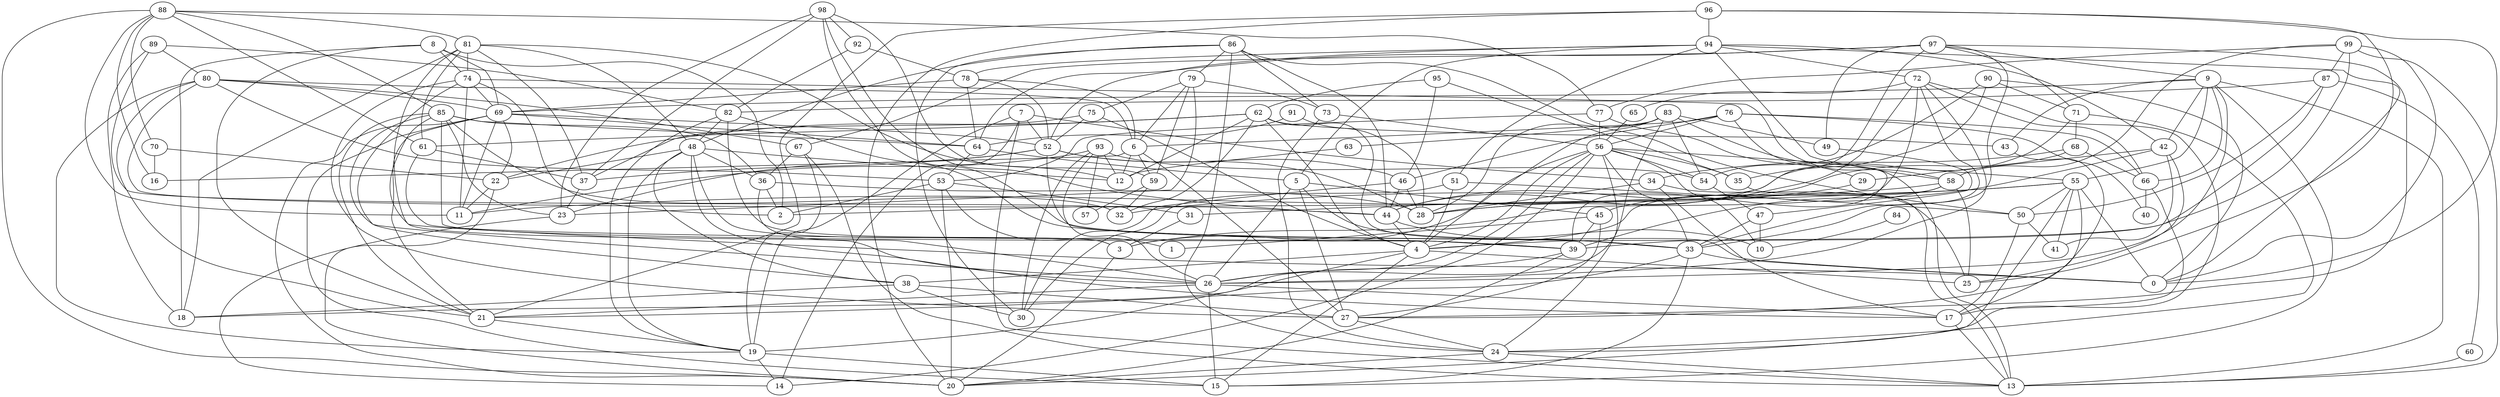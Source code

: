 digraph GG_graph {

subgraph G_graph {
edge [color = black]
"49" -> "47" [dir = none]
"91" -> "64" [dir = none]
"23" -> "14" [dir = none]
"72" -> "65" [dir = none]
"60" -> "13" [dir = none]
"34" -> "25" [dir = none]
"89" -> "18" [dir = none]
"77" -> "53" [dir = none]
"5" -> "33" [dir = none]
"42" -> "41" [dir = none]
"48" -> "38" [dir = none]
"51" -> "4" [dir = none]
"52" -> "23" [dir = none]
"52" -> "28" [dir = none]
"80" -> "53" [dir = none]
"29" -> "28" [dir = none]
"99" -> "0" [dir = none]
"45" -> "39" [dir = none]
"31" -> "3" [dir = none]
"63" -> "12" [dir = none]
"92" -> "78" [dir = none]
"94" -> "58" [dir = none]
"71" -> "24" [dir = none]
"87" -> "82" [dir = none]
"87" -> "39" [dir = none]
"39" -> "20" [dir = none]
"90" -> "71" [dir = none]
"73" -> "24" [dir = none]
"83" -> "54" [dir = none]
"83" -> "28" [dir = none]
"83" -> "4" [dir = none]
"24" -> "20" [dir = none]
"79" -> "23" [dir = none]
"56" -> "10" [dir = none]
"56" -> "4" [dir = none]
"56" -> "55" [dir = none]
"56" -> "33" [dir = none]
"56" -> "24" [dir = none]
"9" -> "43" [dir = none]
"9" -> "13" [dir = none]
"9" -> "69" [dir = none]
"93" -> "30" [dir = none]
"93" -> "57" [dir = none]
"93" -> "12" [dir = none]
"27" -> "24" [dir = none]
"44" -> "4" [dir = none]
"6" -> "16" [dir = none]
"76" -> "40" [dir = none]
"76" -> "66" [dir = none]
"76" -> "56" [dir = none]
"86" -> "24" [dir = none]
"58" -> "11" [dir = none]
"84" -> "10" [dir = none]
"78" -> "64" [dir = none]
"78" -> "69" [dir = none]
"62" -> "0" [dir = none]
"55" -> "31" [dir = none]
"55" -> "41" [dir = none]
"55" -> "32" [dir = none]
"55" -> "0" [dir = none]
"97" -> "71" [dir = none]
"4" -> "19" [dir = none]
"4" -> "25" [dir = none]
"4" -> "38" [dir = none]
"88" -> "85" [dir = none]
"88" -> "16" [dir = none]
"88" -> "61" [dir = none]
"88" -> "20" [dir = none]
"38" -> "18" [dir = none]
"53" -> "1" [dir = none]
"53" -> "20" [dir = none]
"7" -> "13" [dir = none]
"65" -> "56" [dir = none]
"98" -> "33" [dir = none]
"74" -> "69" [dir = none]
"59" -> "32" [dir = none]
"67" -> "36" [dir = none]
"67" -> "13" [dir = none]
"50" -> "41" [dir = none]
"8" -> "2" [dir = none]
"8" -> "69" [dir = none]
"35" -> "13" [dir = none]
"69" -> "15" [dir = none]
"69" -> "21" [dir = none]
"69" -> "11" [dir = none]
"69" -> "22" [dir = none]
"69" -> "20" [dir = none]
"81" -> "37" [dir = none]
"81" -> "12" [dir = none]
"81" -> "0" [dir = none]
"95" -> "62" [dir = none]
"70" -> "22" [dir = none]
"26" -> "17" [dir = none]
"26" -> "15" [dir = none]
"47" -> "33" [dir = none]
"96" -> "0" [dir = none]
"46" -> "44" [dir = none]
"75" -> "37" [dir = none]
"68" -> "66" [dir = none]
"7" -> "52" [dir = none]
"94" -> "52" [dir = none]
"74" -> "26" [dir = none]
"99" -> "87" [dir = none]
"76" -> "46" [dir = none]
"22" -> "20" [dir = none]
"48" -> "3" [dir = none]
"7" -> "34" [dir = none]
"80" -> "19" [dir = none]
"88" -> "77" [dir = none]
"94" -> "78" [dir = none]
"85" -> "26" [dir = none]
"62" -> "22" [dir = none]
"87" -> "60" [dir = none]
"80" -> "67" [dir = none]
"56" -> "3" [dir = none]
"92" -> "82" [dir = none]
"71" -> "2" [dir = none]
"21" -> "19" [dir = none]
"78" -> "52" [dir = none]
"99" -> "4" [dir = none]
"98" -> "44" [dir = none]
"38" -> "30" [dir = none]
"94" -> "72" [dir = none]
"48" -> "36" [dir = none]
"81" -> "61" [dir = none]
"66" -> "40" [dir = none]
"81" -> "18" [dir = none]
"62" -> "12" [dir = none]
"55" -> "50" [dir = none]
"37" -> "23" [dir = none]
"54" -> "47" [dir = none]
"61" -> "39" [dir = none]
"42" -> "39" [dir = none]
"8" -> "18" [dir = none]
"83" -> "49" [dir = none]
"61" -> "37" [dir = none]
"62" -> "43" [dir = none]
"86" -> "48" [dir = none]
"97" -> "33" [dir = none]
"94" -> "42" [dir = none]
"22" -> "11" [dir = none]
"48" -> "22" [dir = none]
"85" -> "23" [dir = none]
"83" -> "13" [dir = none]
"8" -> "21" [dir = none]
"68" -> "44" [dir = none]
"75" -> "4" [dir = none]
"81" -> "74" [dir = none]
"95" -> "46" [dir = none]
"71" -> "68" [dir = none]
"77" -> "29" [dir = none]
"58" -> "45" [dir = none]
"99" -> "13" [dir = none]
"86" -> "73" [dir = none]
"74" -> "11" [dir = none]
"72" -> "24" [dir = none]
"43" -> "27" [dir = none]
"80" -> "69" [dir = none]
"82" -> "33" [dir = none]
"82" -> "3" [dir = none]
"80" -> "44" [dir = none]
"56" -> "14" [dir = none]
"73" -> "56" [dir = none]
"48" -> "19" [dir = none]
"9" -> "42" [dir = none]
"72" -> "66" [dir = none]
"48" -> "12" [dir = none]
"89" -> "32" [dir = none]
"3" -> "20" [dir = none]
"24" -> "13" [dir = none]
"88" -> "81" [dir = none]
"58" -> "25" [dir = none]
"52" -> "37" [dir = none]
"85" -> "21" [dir = none]
"62" -> "32" [dir = none]
"94" -> "51" [dir = none]
"53" -> "2" [dir = none]
"72" -> "28" [dir = none]
"89" -> "80" [dir = none]
"80" -> "21" [dir = none]
"97" -> "9" [dir = none]
"97" -> "64" [dir = none]
"9" -> "66" [dir = none]
"97" -> "44" [dir = none]
"26" -> "21" [dir = none]
"97" -> "27" [dir = none]
"74" -> "27" [dir = none]
"36" -> "2" [dir = none]
"85" -> "64" [dir = none]
"9" -> "15" [dir = none]
"72" -> "3" [dir = none]
"38" -> "27" [dir = none]
"42" -> "29" [dir = none]
"85" -> "39" [dir = none]
"98" -> "23" [dir = none]
"90" -> "35" [dir = none]
"51" -> "30" [dir = none]
"79" -> "6" [dir = none]
"56" -> "26" [dir = none]
"67" -> "19" [dir = none]
"70" -> "16" [dir = none]
"98" -> "37" [dir = none]
"86" -> "44" [dir = none]
"6" -> "59" [dir = none]
"94" -> "0" [dir = none]
"77" -> "56" [dir = none]
"17" -> "13" [dir = none]
"91" -> "28" [dir = none]
"5" -> "45" [dir = none]
"34" -> "28" [dir = none]
"7" -> "19" [dir = none]
"42" -> "25" [dir = none]
"85" -> "32" [dir = none]
"47" -> "10" [dir = none]
"33" -> "21" [dir = none]
"78" -> "6" [dir = none]
"74" -> "2" [dir = none]
"6" -> "27" [dir = none]
"64" -> "5" [dir = none]
"50" -> "17" [dir = none]
"86" -> "30" [dir = none]
"72" -> "26" [dir = none]
"82" -> "48" [dir = none]
"88" -> "70" [dir = none]
"74" -> "58" [dir = none]
"66" -> "17" [dir = none]
"76" -> "6" [dir = none]
"93" -> "26" [dir = none]
"45" -> "27" [dir = none]
"69" -> "64" [dir = none]
"83" -> "18" [dir = none]
"33" -> "0" [dir = none]
"52" -> "39" [dir = none]
"4" -> "15" [dir = none]
"95" -> "35" [dir = none]
"98" -> "92" [dir = none]
"82" -> "19" [dir = none]
"33" -> "15" [dir = none]
"76" -> "39" [dir = none]
"59" -> "57" [dir = none]
"88" -> "11" [dir = none]
"79" -> "73" [dir = none]
"48" -> "17" [dir = none]
"51" -> "50" [dir = none]
"79" -> "75" [dir = none]
"7" -> "14" [dir = none]
"39" -> "26" [dir = none]
"34" -> "17" [dir = none]
"5" -> "27" [dir = none]
"46" -> "28" [dir = none]
"5" -> "26" [dir = none]
"99" -> "58" [dir = none]
"86" -> "79" [dir = none]
"44" -> "10" [dir = none]
"90" -> "54" [dir = none]
"53" -> "31" [dir = none]
"75" -> "52" [dir = none]
"97" -> "67" [dir = none]
"90" -> "0" [dir = none]
"96" -> "20" [dir = none]
"72" -> "33" [dir = none]
"93" -> "54" [dir = none]
"69" -> "52" [dir = none]
"9" -> "55" [dir = none]
"68" -> "34" [dir = none]
"81" -> "48" [dir = none]
"96" -> "21" [dir = none]
"99" -> "77" [dir = none]
"86" -> "50" [dir = none]
"80" -> "6" [dir = none]
"55" -> "20" [dir = none]
"36" -> "26" [dir = none]
"9" -> "26" [dir = none]
"62" -> "61" [dir = none]
"52" -> "46" [dir = none]
"55" -> "17" [dir = none]
"58" -> "4" [dir = none]
"89" -> "82" [dir = none]
"56" -> "54" [dir = none]
"8" -> "74" [dir = none]
"46" -> "30" [dir = none]
"96" -> "94" [dir = none]
"19" -> "15" [dir = none]
"87" -> "50" [dir = none]
"56" -> "35" [dir = none]
"6" -> "12" [dir = none]
"98" -> "59" [dir = none]
"85" -> "38" [dir = none]
"94" -> "5" [dir = none]
"97" -> "49" [dir = none]
"45" -> "1" [dir = none]
"79" -> "59" [dir = none]
"85" -> "36" [dir = none]
"93" -> "11" [dir = none]
"62" -> "4" [dir = none]
"64" -> "53" [dir = none]
"83" -> "63" [dir = none]
"36" -> "28" [dir = none]
"96" -> "25" [dir = none]
"19" -> "14" [dir = none]
}

}
